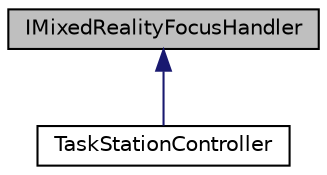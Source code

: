 digraph "IMixedRealityFocusHandler"
{
 // INTERACTIVE_SVG=YES
 // LATEX_PDF_SIZE
  edge [fontname="Helvetica",fontsize="10",labelfontname="Helvetica",labelfontsize="10"];
  node [fontname="Helvetica",fontsize="10",shape=record];
  Node1 [label="IMixedRealityFocusHandler",height=0.2,width=0.4,color="black", fillcolor="grey75", style="filled", fontcolor="black",tooltip=" "];
  Node1 -> Node2 [dir="back",color="midnightblue",fontsize="10",style="solid",fontname="Helvetica"];
  Node2 [label="TaskStationController",height=0.2,width=0.4,color="black", fillcolor="white", style="filled",URL="$class_mirage_x_r_1_1_task_station_controller.html",tooltip=" "];
}
